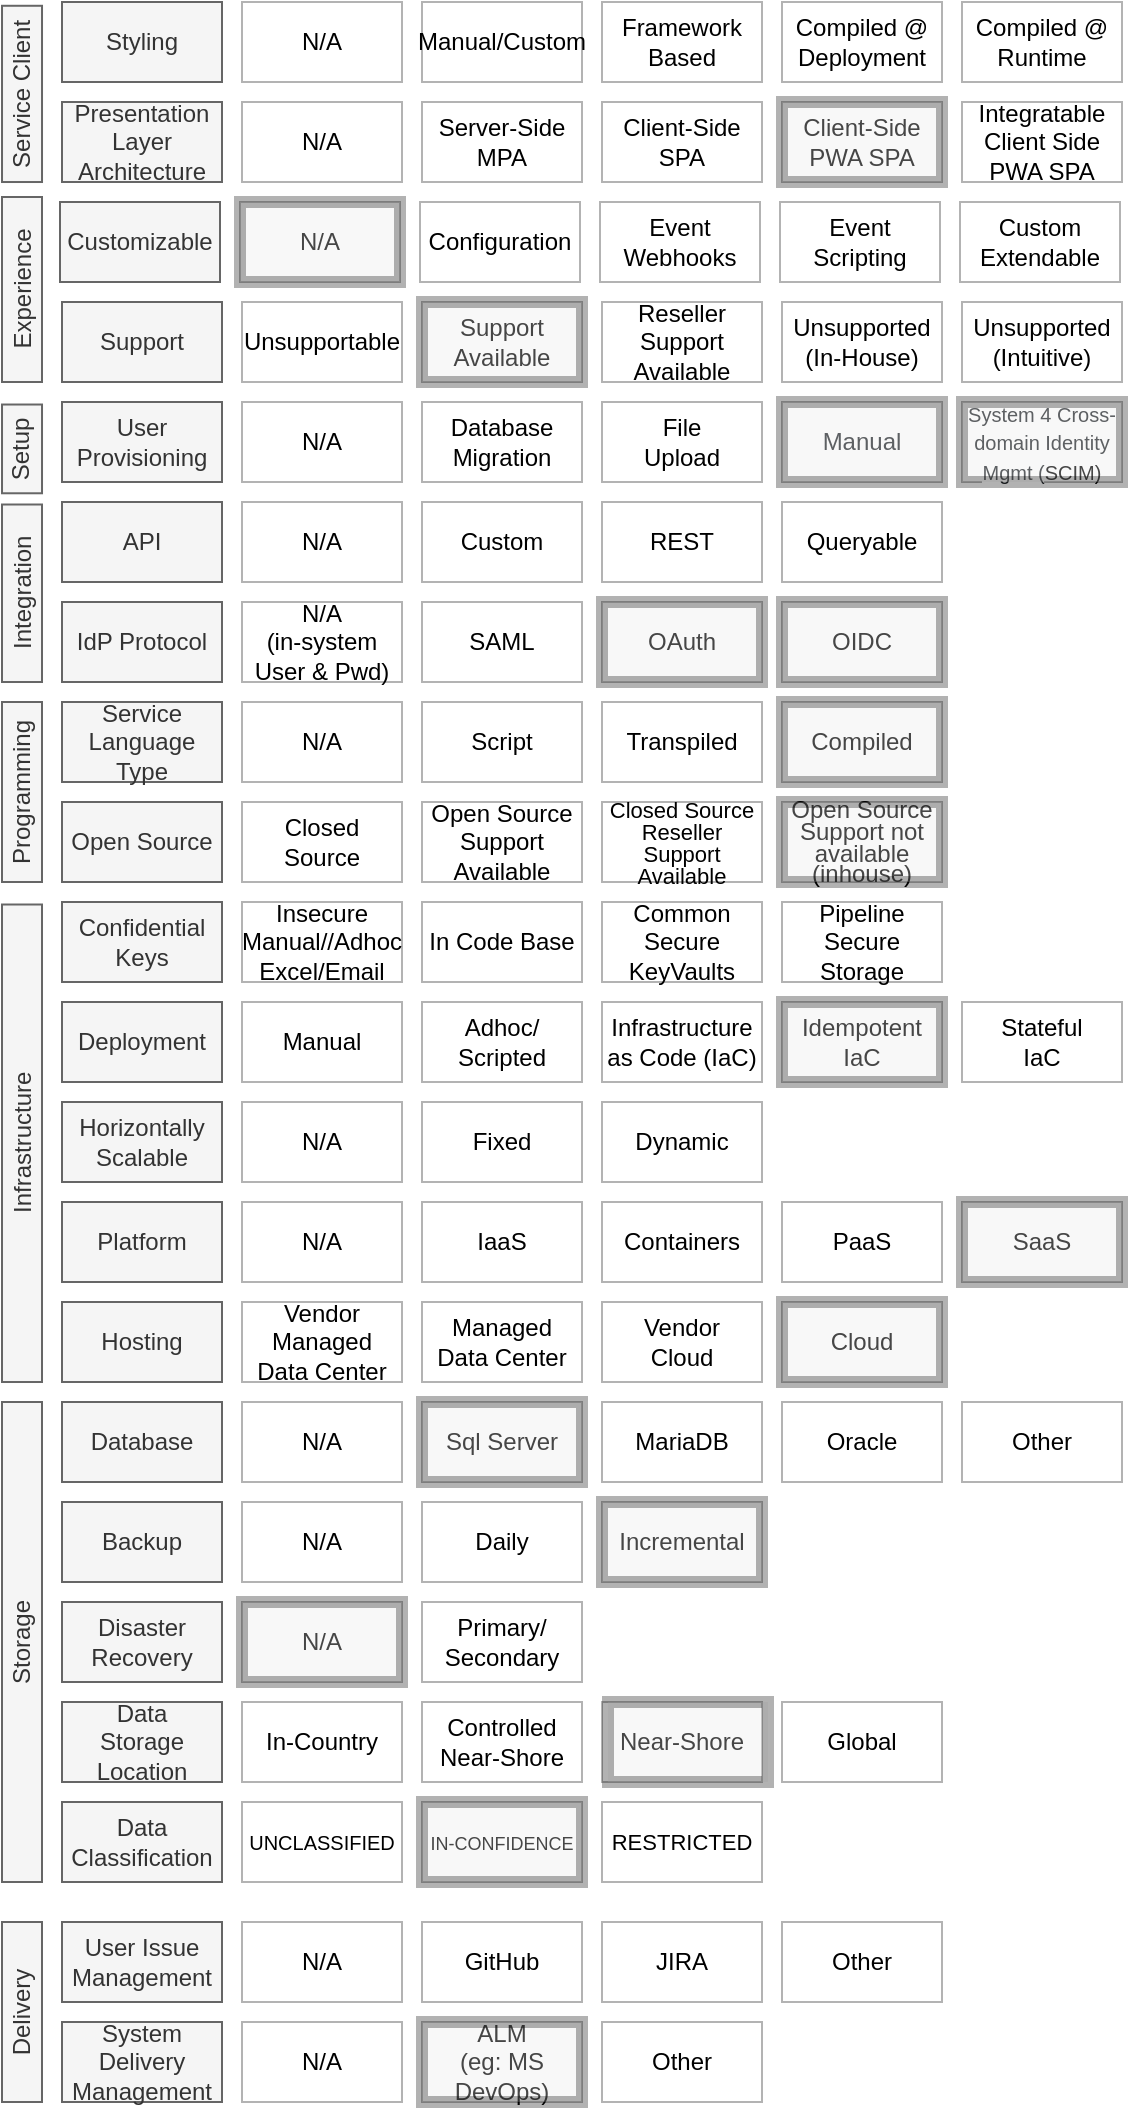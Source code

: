<mxfile compressed="false" version="17.5.0" type="google">
  <diagram name="System Context/Decisions/Technical" id="aj8iW2ekhm_xaF9eKUwm">
    <mxGraphModel grid="1" page="1" gridSize="10" guides="1" tooltips="1" connect="1" arrows="1" fold="1" pageScale="1" pageWidth="827" pageHeight="1169" math="0" shadow="0">
      <root>
        <mxCell id="r0cno2Tiryn2SZlx44Bz-0" />
        <mxCell id="r0cno2Tiryn2SZlx44Bz-109" value="Todo" style="" parent="r0cno2Tiryn2SZlx44Bz-0" />
        <mxCell id="Eg5daITTfeVHve2D2O8P-0" value="" style="shape=image;html=1;verticalAlign=top;verticalLabelPosition=bottom;labelBackgroundColor=#ffffff;imageAspect=0;aspect=fixed;image=https://cdn4.iconfinder.com/data/icons/feather/24/x-128.png;opacity=30;" vertex="1" parent="r0cno2Tiryn2SZlx44Bz-109">
          <mxGeometry x="260" y="570" width="40" height="40" as="geometry" />
        </mxCell>
        <mxCell id="Eg5daITTfeVHve2D2O8P-1" value="" style="shape=image;html=1;verticalAlign=top;verticalLabelPosition=bottom;labelBackgroundColor=#ffffff;imageAspect=0;aspect=fixed;image=https://cdn4.iconfinder.com/data/icons/feather/24/x-128.png;opacity=30;" vertex="1" parent="r0cno2Tiryn2SZlx44Bz-109">
          <mxGeometry x="260" y="520" width="40" height="40" as="geometry" />
        </mxCell>
        <mxCell id="r0cno2Tiryn2SZlx44Bz-19" value="Boxes" style="" parent="r0cno2Tiryn2SZlx44Bz-0" />
        <mxCell id="r0cno2Tiryn2SZlx44Bz-25" value="Hosting" style="rounded=0;whiteSpace=wrap;html=1;shadow=0;glass=0;comic=0;strokeColor=#666666;fillColor=#f5f5f5;fontSize=12;align=center;fontColor=#333333;" vertex="1" parent="r0cno2Tiryn2SZlx44Bz-19">
          <mxGeometry x="150" y="720" width="80" height="40" as="geometry" />
        </mxCell>
        <mxCell id="r0cno2Tiryn2SZlx44Bz-26" value="Managed&lt;br style=&quot;font-size: 12px;&quot;&gt;Data Center" style="rounded=0;whiteSpace=wrap;html=1;shadow=0;glass=0;comic=0;strokeColor=#B3B3B3;fillColor=none;fontSize=12;align=center;" vertex="1" parent="r0cno2Tiryn2SZlx44Bz-19">
          <mxGeometry x="330" y="720" width="80" height="40" as="geometry" />
        </mxCell>
        <mxCell id="r0cno2Tiryn2SZlx44Bz-27" value="Vendor&lt;br style=&quot;font-size: 12px;&quot;&gt;Managed&lt;br style=&quot;font-size: 12px;&quot;&gt;Data Center" style="rounded=0;whiteSpace=wrap;html=1;shadow=0;glass=0;comic=0;strokeColor=#B3B3B3;fillColor=none;fontSize=12;align=center;" vertex="1" parent="r0cno2Tiryn2SZlx44Bz-19">
          <mxGeometry x="240" y="720" width="80" height="40" as="geometry" />
        </mxCell>
        <mxCell id="r0cno2Tiryn2SZlx44Bz-28" value="Cloud" style="rounded=0;whiteSpace=wrap;html=1;shadow=0;glass=0;comic=0;strokeColor=#B3B3B3;fillColor=none;fontSize=12;align=center;" vertex="1" parent="r0cno2Tiryn2SZlx44Bz-19">
          <mxGeometry x="510" y="720" width="80" height="40" as="geometry" />
        </mxCell>
        <mxCell id="r0cno2Tiryn2SZlx44Bz-29" value="Vendor&lt;br style=&quot;font-size: 12px;&quot;&gt;Cloud" style="rounded=0;whiteSpace=wrap;html=1;shadow=0;glass=0;comic=0;strokeColor=#B3B3B3;fillColor=none;fontSize=12;align=center;" vertex="1" parent="r0cno2Tiryn2SZlx44Bz-19">
          <mxGeometry x="420" y="720" width="80" height="40" as="geometry" />
        </mxCell>
        <mxCell id="r0cno2Tiryn2SZlx44Bz-30" value="Platform" style="rounded=0;whiteSpace=wrap;html=1;shadow=0;glass=0;comic=0;strokeColor=#666666;fillColor=#f5f5f5;fontSize=12;align=center;fontColor=#333333;" vertex="1" parent="r0cno2Tiryn2SZlx44Bz-19">
          <mxGeometry x="150" y="670" width="80" height="40" as="geometry" />
        </mxCell>
        <mxCell id="r0cno2Tiryn2SZlx44Bz-31" value="N/A" style="rounded=0;whiteSpace=wrap;html=1;shadow=0;glass=0;comic=0;strokeColor=#B3B3B3;fillColor=none;fontSize=12;align=center;" vertex="1" parent="r0cno2Tiryn2SZlx44Bz-19">
          <mxGeometry x="240" y="670" width="80" height="40" as="geometry" />
        </mxCell>
        <mxCell id="r0cno2Tiryn2SZlx44Bz-32" value="PaaS" style="rounded=0;whiteSpace=wrap;html=1;shadow=0;glass=0;comic=0;strokeColor=#B3B3B3;fillColor=none;fontSize=12;align=center;" vertex="1" parent="r0cno2Tiryn2SZlx44Bz-19">
          <mxGeometry x="510" y="670" width="80" height="40" as="geometry" />
        </mxCell>
        <mxCell id="r0cno2Tiryn2SZlx44Bz-33" value="Containers" style="rounded=0;whiteSpace=wrap;html=1;shadow=0;glass=0;comic=0;strokeColor=#B3B3B3;fillColor=none;fontSize=12;align=center;" vertex="1" parent="r0cno2Tiryn2SZlx44Bz-19">
          <mxGeometry x="420" y="670" width="80" height="40" as="geometry" />
        </mxCell>
        <mxCell id="r0cno2Tiryn2SZlx44Bz-34" value="IaaS" style="rounded=0;whiteSpace=wrap;html=1;shadow=0;glass=0;comic=0;strokeColor=#B3B3B3;fillColor=none;fontSize=12;align=center;" vertex="1" parent="r0cno2Tiryn2SZlx44Bz-19">
          <mxGeometry x="330" y="670" width="80" height="40" as="geometry" />
        </mxCell>
        <mxCell id="r0cno2Tiryn2SZlx44Bz-35" value="IdP Protocol" style="rounded=0;whiteSpace=wrap;html=1;shadow=0;glass=0;comic=0;strokeColor=#666666;fillColor=#f5f5f5;fontSize=12;align=center;fontColor=#333333;" vertex="1" parent="r0cno2Tiryn2SZlx44Bz-19">
          <mxGeometry x="150" y="370" width="80" height="40" as="geometry" />
        </mxCell>
        <mxCell id="r0cno2Tiryn2SZlx44Bz-36" value="N/A &lt;br style=&quot;font-size: 12px;&quot;&gt;(in-system &lt;br style=&quot;font-size: 12px;&quot;&gt;User &amp;amp; Pwd)" style="rounded=0;whiteSpace=wrap;html=1;shadow=0;glass=0;comic=0;strokeColor=#B3B3B3;fillColor=none;fontSize=12;align=center;" vertex="1" parent="r0cno2Tiryn2SZlx44Bz-19">
          <mxGeometry x="240" y="370" width="80" height="40" as="geometry" />
        </mxCell>
        <mxCell id="r0cno2Tiryn2SZlx44Bz-37" value="SAML" style="rounded=0;whiteSpace=wrap;html=1;shadow=0;glass=0;comic=0;strokeColor=#B3B3B3;fillColor=none;fontSize=12;align=center;" vertex="1" parent="r0cno2Tiryn2SZlx44Bz-19">
          <mxGeometry x="330" y="370" width="80" height="40" as="geometry" />
        </mxCell>
        <mxCell id="r0cno2Tiryn2SZlx44Bz-38" value="OAuth" style="rounded=0;whiteSpace=wrap;html=1;shadow=0;glass=0;comic=0;strokeColor=#B3B3B3;fillColor=none;fontSize=12;align=center;" vertex="1" parent="r0cno2Tiryn2SZlx44Bz-19">
          <mxGeometry x="420" y="370" width="80" height="40" as="geometry" />
        </mxCell>
        <mxCell id="r0cno2Tiryn2SZlx44Bz-39" value="Service&lt;br&gt;Language Type" style="rounded=0;whiteSpace=wrap;html=1;shadow=0;glass=0;comic=0;strokeColor=#666666;fillColor=#f5f5f5;fontSize=12;align=center;fontColor=#333333;" vertex="1" parent="r0cno2Tiryn2SZlx44Bz-19">
          <mxGeometry x="150" y="420" width="80" height="40" as="geometry" />
        </mxCell>
        <mxCell id="r0cno2Tiryn2SZlx44Bz-40" value="N/A" style="rounded=0;whiteSpace=wrap;html=1;shadow=0;glass=0;comic=0;strokeColor=#B3B3B3;fillColor=none;fontSize=12;align=center;" vertex="1" parent="r0cno2Tiryn2SZlx44Bz-19">
          <mxGeometry x="240" y="420" width="80" height="40" as="geometry" />
        </mxCell>
        <mxCell id="r0cno2Tiryn2SZlx44Bz-41" value="Script" style="rounded=0;whiteSpace=wrap;html=1;shadow=0;glass=0;comic=0;strokeColor=#B3B3B3;fillColor=none;fontSize=12;align=center;" vertex="1" parent="r0cno2Tiryn2SZlx44Bz-19">
          <mxGeometry x="330" y="420" width="80" height="40" as="geometry" />
        </mxCell>
        <mxCell id="r0cno2Tiryn2SZlx44Bz-42" value="Transpiled" style="rounded=0;whiteSpace=wrap;html=1;shadow=0;glass=0;comic=0;strokeColor=#B3B3B3;fillColor=none;fontSize=12;align=center;" vertex="1" parent="r0cno2Tiryn2SZlx44Bz-19">
          <mxGeometry x="420" y="420" width="80" height="40" as="geometry" />
        </mxCell>
        <mxCell id="r0cno2Tiryn2SZlx44Bz-43" value="Compiled" style="rounded=0;whiteSpace=wrap;html=1;shadow=0;glass=0;comic=0;strokeColor=#B3B3B3;fillColor=none;fontSize=12;align=center;" vertex="1" parent="r0cno2Tiryn2SZlx44Bz-19">
          <mxGeometry x="510" y="420" width="80" height="40" as="geometry" />
        </mxCell>
        <mxCell id="r0cno2Tiryn2SZlx44Bz-44" value="Open Source" style="rounded=0;whiteSpace=wrap;html=1;shadow=0;glass=0;comic=0;strokeColor=#666666;fillColor=#f5f5f5;fontSize=12;align=center;fontColor=#333333;" vertex="1" parent="r0cno2Tiryn2SZlx44Bz-19">
          <mxGeometry x="150" y="470" width="80" height="40" as="geometry" />
        </mxCell>
        <mxCell id="r0cno2Tiryn2SZlx44Bz-45" value="Closed Source" style="rounded=0;whiteSpace=wrap;html=1;shadow=0;glass=0;comic=0;strokeColor=#B3B3B3;fillColor=none;fontSize=12;align=center;" vertex="1" parent="r0cno2Tiryn2SZlx44Bz-19">
          <mxGeometry x="240" y="470" width="80" height="40" as="geometry" />
        </mxCell>
        <mxCell id="r0cno2Tiryn2SZlx44Bz-46" value="N/A" style="rounded=0;whiteSpace=wrap;html=1;shadow=0;glass=0;comic=0;strokeColor=#B3B3B3;fillColor=none;fontSize=12;align=center;" vertex="1" parent="r0cno2Tiryn2SZlx44Bz-19">
          <mxGeometry x="240" y="120" width="80" height="40" as="geometry" />
        </mxCell>
        <mxCell id="r0cno2Tiryn2SZlx44Bz-47" value="Server-Side&lt;br style=&quot;font-size: 12px;&quot;&gt;MPA" style="rounded=0;whiteSpace=wrap;html=1;shadow=0;glass=0;comic=0;strokeColor=#B3B3B3;fillColor=none;fontSize=12;align=center;" vertex="1" parent="r0cno2Tiryn2SZlx44Bz-19">
          <mxGeometry x="330" y="120" width="80" height="40" as="geometry" />
        </mxCell>
        <mxCell id="r0cno2Tiryn2SZlx44Bz-48" value="Client-Side &lt;br style=&quot;font-size: 12px;&quot;&gt;SPA" style="rounded=0;whiteSpace=wrap;html=1;shadow=0;glass=0;comic=0;strokeColor=#B3B3B3;fillColor=none;fontSize=12;align=center;" vertex="1" parent="r0cno2Tiryn2SZlx44Bz-19">
          <mxGeometry x="420" y="120" width="80" height="40" as="geometry" />
        </mxCell>
        <mxCell id="r0cno2Tiryn2SZlx44Bz-49" value="Client-Side &lt;br style=&quot;font-size: 12px;&quot;&gt;PWA SPA" style="rounded=0;whiteSpace=wrap;html=1;shadow=0;glass=0;comic=0;strokeColor=#B3B3B3;fillColor=none;fontSize=12;align=center;" vertex="1" parent="r0cno2Tiryn2SZlx44Bz-19">
          <mxGeometry x="510" y="120" width="80" height="40" as="geometry" />
        </mxCell>
        <mxCell id="r0cno2Tiryn2SZlx44Bz-50" value="Presentation&lt;br style=&quot;font-size: 12px&quot;&gt;Layer&lt;br&gt;Architecture" style="rounded=0;whiteSpace=wrap;html=1;shadow=0;glass=0;comic=0;strokeColor=#666666;fillColor=#f5f5f5;fontSize=12;align=center;fontColor=#333333;" vertex="1" parent="r0cno2Tiryn2SZlx44Bz-19">
          <mxGeometry x="150" y="120" width="80" height="40" as="geometry" />
        </mxCell>
        <mxCell id="r0cno2Tiryn2SZlx44Bz-63" value="Integratable&lt;br style=&quot;font-size: 12px;&quot;&gt;Client Side&lt;br style=&quot;font-size: 12px;&quot;&gt;PWA SPA" style="rounded=0;whiteSpace=wrap;html=1;shadow=0;glass=0;comic=0;strokeColor=#B3B3B3;fillColor=none;fontSize=12;align=center;" vertex="1" parent="r0cno2Tiryn2SZlx44Bz-19">
          <mxGeometry x="600" y="120" width="80" height="40" as="geometry" />
        </mxCell>
        <mxCell id="r0cno2Tiryn2SZlx44Bz-64" value="Open Source&lt;br style=&quot;font-size: 12px;&quot;&gt;Support Available" style="rounded=0;whiteSpace=wrap;html=1;shadow=0;glass=0;comic=0;strokeColor=#B3B3B3;fillColor=none;fontSize=12;align=center;" vertex="1" parent="r0cno2Tiryn2SZlx44Bz-19">
          <mxGeometry x="330" y="470" width="80" height="40" as="geometry" />
        </mxCell>
        <mxCell id="r0cno2Tiryn2SZlx44Bz-70" value="Customizable" style="rounded=0;whiteSpace=wrap;html=1;shadow=0;glass=0;comic=0;strokeColor=#666666;fillColor=#f5f5f5;fontSize=12;align=center;fontColor=#333333;" vertex="1" parent="r0cno2Tiryn2SZlx44Bz-19">
          <mxGeometry x="149" y="170" width="80" height="40" as="geometry" />
        </mxCell>
        <mxCell id="r0cno2Tiryn2SZlx44Bz-71" value="N/A" style="rounded=0;whiteSpace=wrap;html=1;shadow=0;glass=0;comic=0;strokeColor=#B3B3B3;fillColor=none;fontSize=12;align=center;" vertex="1" parent="r0cno2Tiryn2SZlx44Bz-19">
          <mxGeometry x="239" y="170" width="80" height="40" as="geometry" />
        </mxCell>
        <mxCell id="r0cno2Tiryn2SZlx44Bz-73" value="Event &lt;br style=&quot;font-size: 12px;&quot;&gt;Scripting" style="rounded=0;whiteSpace=wrap;html=1;shadow=0;glass=0;comic=0;strokeColor=#B3B3B3;fillColor=none;fontSize=12;align=center;" vertex="1" parent="r0cno2Tiryn2SZlx44Bz-19">
          <mxGeometry x="509" y="170" width="80" height="40" as="geometry" />
        </mxCell>
        <mxCell id="r0cno2Tiryn2SZlx44Bz-84" value="SaaS" style="rounded=0;whiteSpace=wrap;html=1;shadow=0;glass=0;comic=0;strokeColor=#B3B3B3;fillColor=none;fontSize=12;align=center;" vertex="1" parent="r0cno2Tiryn2SZlx44Bz-19">
          <mxGeometry x="600" y="670" width="80" height="40" as="geometry" />
        </mxCell>
        <mxCell id="r0cno2Tiryn2SZlx44Bz-111" value="Configuration" style="rounded=0;whiteSpace=wrap;html=1;shadow=0;glass=0;comic=0;strokeColor=#B3B3B3;fillColor=none;fontSize=12;align=center;" vertex="1" parent="r0cno2Tiryn2SZlx44Bz-19">
          <mxGeometry x="329" y="170" width="80" height="40" as="geometry" />
        </mxCell>
        <mxCell id="r0cno2Tiryn2SZlx44Bz-112" value="Event &lt;br style=&quot;font-size: 12px;&quot;&gt;Webhooks" style="rounded=0;whiteSpace=wrap;html=1;shadow=0;glass=0;comic=0;strokeColor=#B3B3B3;fillColor=none;fontSize=12;align=center;" vertex="1" parent="r0cno2Tiryn2SZlx44Bz-19">
          <mxGeometry x="419" y="170" width="80" height="40" as="geometry" />
        </mxCell>
        <mxCell id="r0cno2Tiryn2SZlx44Bz-113" value="Custom&lt;br style=&quot;font-size: 12px;&quot;&gt;Extendable" style="rounded=0;whiteSpace=wrap;html=1;shadow=0;glass=0;comic=0;strokeColor=#B3B3B3;fillColor=none;fontSize=12;align=center;" vertex="1" parent="r0cno2Tiryn2SZlx44Bz-19">
          <mxGeometry x="599" y="170" width="80" height="40" as="geometry" />
        </mxCell>
        <mxCell id="r0cno2Tiryn2SZlx44Bz-115" value="&lt;p style=&quot;line-height: 100% ; font-size: 11px&quot;&gt;Closed Source&lt;br&gt;Reseller Support Available&lt;/p&gt;" style="rounded=0;whiteSpace=wrap;html=1;shadow=0;glass=0;comic=0;strokeColor=#B3B3B3;fillColor=none;fontSize=12;align=center;" vertex="1" parent="r0cno2Tiryn2SZlx44Bz-19">
          <mxGeometry x="420" y="470" width="80" height="40" as="geometry" />
        </mxCell>
        <mxCell id="r0cno2Tiryn2SZlx44Bz-116" value="&lt;p style=&quot;line-height: 90%&quot;&gt;Open Source&lt;br style=&quot;font-size: 12px&quot;&gt;&lt;font style=&quot;font-size: 12px&quot;&gt;Support not available &lt;/font&gt;&lt;font style=&quot;font-size: 12px&quot;&gt;(inhouse)&lt;/font&gt;&lt;/p&gt;" style="rounded=0;whiteSpace=wrap;html=1;shadow=0;glass=0;comic=0;strokeColor=#B3B3B3;fillColor=none;fontSize=12;align=center;" vertex="1" parent="r0cno2Tiryn2SZlx44Bz-19">
          <mxGeometry x="510" y="470" width="80" height="40" as="geometry" />
        </mxCell>
        <mxCell id="r0cno2Tiryn2SZlx44Bz-117" value="Support" style="rounded=0;whiteSpace=wrap;html=1;shadow=0;glass=0;comic=0;strokeColor=#666666;fillColor=#f5f5f5;fontSize=12;align=center;fontColor=#333333;" vertex="1" parent="r0cno2Tiryn2SZlx44Bz-19">
          <mxGeometry x="150" y="220" width="80" height="40" as="geometry" />
        </mxCell>
        <mxCell id="r0cno2Tiryn2SZlx44Bz-118" value="Support Available" style="rounded=0;whiteSpace=wrap;html=1;shadow=0;glass=0;comic=0;strokeColor=#B3B3B3;fillColor=none;fontSize=12;align=center;" vertex="1" parent="r0cno2Tiryn2SZlx44Bz-19">
          <mxGeometry x="330" y="220" width="80" height="40" as="geometry" />
        </mxCell>
        <mxCell id="r0cno2Tiryn2SZlx44Bz-120" value="Reseller &lt;br style=&quot;font-size: 12px;&quot;&gt;Support Available" style="rounded=0;whiteSpace=wrap;html=1;shadow=0;glass=0;comic=0;strokeColor=#B3B3B3;fillColor=none;fontSize=12;align=center;" vertex="1" parent="r0cno2Tiryn2SZlx44Bz-19">
          <mxGeometry x="420" y="220" width="80" height="40" as="geometry" />
        </mxCell>
        <mxCell id="r0cno2Tiryn2SZlx44Bz-121" value="Unsupported&lt;br style=&quot;font-size: 12px;&quot;&gt;(In-House)" style="rounded=0;whiteSpace=wrap;html=1;shadow=0;glass=0;comic=0;strokeColor=#B3B3B3;fillColor=none;fontSize=12;align=center;" vertex="1" parent="r0cno2Tiryn2SZlx44Bz-19">
          <mxGeometry x="510" y="220" width="80" height="40" as="geometry" />
        </mxCell>
        <mxCell id="r0cno2Tiryn2SZlx44Bz-123" value="Unsupportable" style="rounded=0;whiteSpace=wrap;html=1;shadow=0;glass=0;comic=0;strokeColor=#B3B3B3;fillColor=none;fontSize=12;align=center;" vertex="1" parent="r0cno2Tiryn2SZlx44Bz-19">
          <mxGeometry x="240" y="220" width="80" height="40" as="geometry" />
        </mxCell>
        <mxCell id="r0cno2Tiryn2SZlx44Bz-124" value="OIDC" style="rounded=0;whiteSpace=wrap;html=1;shadow=0;glass=0;comic=0;strokeColor=#B3B3B3;fillColor=none;fontSize=12;align=center;" vertex="1" parent="r0cno2Tiryn2SZlx44Bz-19">
          <mxGeometry x="510" y="370" width="80" height="40" as="geometry" />
        </mxCell>
        <mxCell id="r0cno2Tiryn2SZlx44Bz-126" value="User Provisioning" style="rounded=0;whiteSpace=wrap;html=1;shadow=0;glass=0;comic=0;strokeColor=#666666;fillColor=#f5f5f5;fontSize=12;align=center;fontColor=#333333;" vertex="1" parent="r0cno2Tiryn2SZlx44Bz-19">
          <mxGeometry x="150" y="270" width="80" height="40" as="geometry" />
        </mxCell>
        <mxCell id="r0cno2Tiryn2SZlx44Bz-128" value="Database&lt;br style=&quot;font-size: 12px;&quot;&gt;Migration" style="rounded=0;whiteSpace=wrap;html=1;shadow=0;glass=0;comic=0;strokeColor=#B3B3B3;fillColor=none;fontSize=12;align=center;" vertex="1" parent="r0cno2Tiryn2SZlx44Bz-19">
          <mxGeometry x="330" y="270" width="80" height="40" as="geometry" />
        </mxCell>
        <mxCell id="r0cno2Tiryn2SZlx44Bz-129" value="File&lt;br style=&quot;font-size: 12px;&quot;&gt;Upload" style="rounded=0;whiteSpace=wrap;html=1;shadow=0;glass=0;comic=0;strokeColor=#B3B3B3;fillColor=none;fontSize=12;align=center;" vertex="1" parent="r0cno2Tiryn2SZlx44Bz-19">
          <mxGeometry x="420" y="270" width="80" height="40" as="geometry" />
        </mxCell>
        <mxCell id="r0cno2Tiryn2SZlx44Bz-132" value="&lt;font style=&quot;font-size: 10px ; line-height: 90%&quot;&gt;&lt;span style=&quot;color: rgb(33 , 37 , 41) ; text-align: left ; background-color: rgb(255 , 255 , 255)&quot;&gt;System 4 Cross-domain Identity Mgmt (&lt;/span&gt;SCIM)&lt;/font&gt;" style="rounded=0;whiteSpace=wrap;html=1;shadow=0;glass=0;comic=0;strokeColor=#B3B3B3;fillColor=none;fontSize=12;align=center;" vertex="1" parent="r0cno2Tiryn2SZlx44Bz-19">
          <mxGeometry x="600" y="270" width="80" height="40" as="geometry" />
        </mxCell>
        <mxCell id="1bN2H3G_UTG3eil6F2lA-79" value="Disaster Recovery" style="rounded=0;whiteSpace=wrap;html=1;shadow=0;glass=0;comic=0;strokeColor=#666666;fillColor=#f5f5f5;fontSize=12;align=center;fontColor=#333333;" vertex="1" parent="r0cno2Tiryn2SZlx44Bz-19">
          <mxGeometry x="150" y="870" width="80" height="40" as="geometry" />
        </mxCell>
        <mxCell id="1bN2H3G_UTG3eil6F2lA-80" value="Backup" style="rounded=0;whiteSpace=wrap;html=1;shadow=0;glass=0;comic=0;strokeColor=#666666;fillColor=#f5f5f5;fontSize=12;align=center;fontColor=#333333;" vertex="1" parent="r0cno2Tiryn2SZlx44Bz-19">
          <mxGeometry x="150" y="820" width="80" height="40" as="geometry" />
        </mxCell>
        <mxCell id="1bN2H3G_UTG3eil6F2lA-81" value="Database" style="rounded=0;whiteSpace=wrap;html=1;shadow=0;glass=0;comic=0;strokeColor=#666666;fillColor=#f5f5f5;fontSize=12;align=center;fontColor=#333333;" vertex="1" parent="r0cno2Tiryn2SZlx44Bz-19">
          <mxGeometry x="150" y="770" width="80" height="40" as="geometry" />
        </mxCell>
        <mxCell id="1bN2H3G_UTG3eil6F2lA-82" value="System Delivery Management" style="rounded=0;whiteSpace=wrap;html=1;shadow=0;glass=0;comic=0;strokeColor=#666666;fillColor=#f5f5f5;fontSize=12;align=center;fontColor=#333333;" vertex="1" parent="r0cno2Tiryn2SZlx44Bz-19">
          <mxGeometry x="150" y="1080" width="80" height="40" as="geometry" />
        </mxCell>
        <mxCell id="1bN2H3G_UTG3eil6F2lA-83" value="N/A" style="rounded=0;whiteSpace=wrap;html=1;shadow=0;glass=0;comic=0;strokeColor=#B3B3B3;fillColor=none;fontSize=12;align=center;" vertex="1" parent="r0cno2Tiryn2SZlx44Bz-19">
          <mxGeometry x="240" y="870" width="80" height="40" as="geometry" />
        </mxCell>
        <mxCell id="1bN2H3G_UTG3eil6F2lA-84" value="Primary/&lt;br style=&quot;font-size: 12px;&quot;&gt;Secondary" style="rounded=0;whiteSpace=wrap;html=1;shadow=0;glass=0;comic=0;strokeColor=#B3B3B3;fillColor=none;fontSize=12;align=center;" vertex="1" parent="r0cno2Tiryn2SZlx44Bz-19">
          <mxGeometry x="330" y="870" width="80" height="40" as="geometry" />
        </mxCell>
        <mxCell id="1bN2H3G_UTG3eil6F2lA-85" value="N/A" style="rounded=0;whiteSpace=wrap;html=1;shadow=0;glass=0;comic=0;strokeColor=#B3B3B3;fillColor=none;fontSize=12;align=center;" vertex="1" parent="r0cno2Tiryn2SZlx44Bz-19">
          <mxGeometry x="240" y="820" width="80" height="40" as="geometry" />
        </mxCell>
        <mxCell id="1bN2H3G_UTG3eil6F2lA-86" value="Daily" style="rounded=0;whiteSpace=wrap;html=1;shadow=0;glass=0;comic=0;strokeColor=#B3B3B3;fillColor=none;fontSize=12;align=center;" vertex="1" parent="r0cno2Tiryn2SZlx44Bz-19">
          <mxGeometry x="330" y="820" width="80" height="40" as="geometry" />
        </mxCell>
        <mxCell id="1bN2H3G_UTG3eil6F2lA-87" value="Incremental" style="rounded=0;whiteSpace=wrap;html=1;shadow=0;glass=0;comic=0;strokeColor=#B3B3B3;fillColor=none;fontSize=12;align=center;" vertex="1" parent="r0cno2Tiryn2SZlx44Bz-19">
          <mxGeometry x="420" y="820" width="80" height="40" as="geometry" />
        </mxCell>
        <mxCell id="1bN2H3G_UTG3eil6F2lA-88" value="N/A" style="rounded=0;whiteSpace=wrap;html=1;shadow=0;glass=0;comic=0;strokeColor=#B3B3B3;fillColor=none;fontSize=12;align=center;" vertex="1" parent="r0cno2Tiryn2SZlx44Bz-19">
          <mxGeometry x="240" y="1080" width="80" height="40" as="geometry" />
        </mxCell>
        <mxCell id="1bN2H3G_UTG3eil6F2lA-89" value="ALM&lt;br&gt;(eg: MS DevOps)" style="rounded=0;whiteSpace=wrap;html=1;shadow=0;glass=0;comic=0;strokeColor=#B3B3B3;fillColor=none;fontSize=12;align=center;" vertex="1" parent="r0cno2Tiryn2SZlx44Bz-19">
          <mxGeometry x="330" y="1080" width="80" height="40" as="geometry" />
        </mxCell>
        <mxCell id="1bN2H3G_UTG3eil6F2lA-90" value="Other" style="rounded=0;whiteSpace=wrap;html=1;shadow=0;glass=0;comic=0;strokeColor=#B3B3B3;fillColor=none;fontSize=12;align=center;" vertex="1" parent="r0cno2Tiryn2SZlx44Bz-19">
          <mxGeometry x="420" y="1080" width="80" height="40" as="geometry" />
        </mxCell>
        <mxCell id="1bN2H3G_UTG3eil6F2lA-91" value="Sql Server" style="rounded=0;whiteSpace=wrap;html=1;shadow=0;glass=0;comic=0;strokeColor=#B3B3B3;fillColor=none;fontSize=12;align=center;" vertex="1" parent="r0cno2Tiryn2SZlx44Bz-19">
          <mxGeometry x="330" y="770" width="80" height="40" as="geometry" />
        </mxCell>
        <mxCell id="1bN2H3G_UTG3eil6F2lA-92" value="MariaDB" style="rounded=0;whiteSpace=wrap;html=1;shadow=0;glass=0;comic=0;strokeColor=#B3B3B3;fillColor=none;fontSize=12;align=center;" vertex="1" parent="r0cno2Tiryn2SZlx44Bz-19">
          <mxGeometry x="420" y="770" width="80" height="40" as="geometry" />
        </mxCell>
        <mxCell id="1bN2H3G_UTG3eil6F2lA-93" value="Oracle" style="rounded=0;whiteSpace=wrap;html=1;shadow=0;glass=0;comic=0;strokeColor=#B3B3B3;fillColor=none;fontSize=12;align=center;" vertex="1" parent="r0cno2Tiryn2SZlx44Bz-19">
          <mxGeometry x="510" y="770" width="80" height="40" as="geometry" />
        </mxCell>
        <mxCell id="1bN2H3G_UTG3eil6F2lA-94" value="Other" style="rounded=0;whiteSpace=wrap;html=1;shadow=0;glass=0;comic=0;strokeColor=#B3B3B3;fillColor=none;fontSize=12;align=center;" vertex="1" parent="r0cno2Tiryn2SZlx44Bz-19">
          <mxGeometry x="600" y="770" width="80" height="40" as="geometry" />
        </mxCell>
        <mxCell id="1bN2H3G_UTG3eil6F2lA-96" value="N/A" style="rounded=0;whiteSpace=wrap;html=1;shadow=0;glass=0;comic=0;strokeColor=#B3B3B3;fillColor=none;fontSize=12;align=center;" vertex="1" parent="r0cno2Tiryn2SZlx44Bz-19">
          <mxGeometry x="240" y="770" width="80" height="40" as="geometry" />
        </mxCell>
        <mxCell id="1bN2H3G_UTG3eil6F2lA-105" value="N/A" style="rounded=0;whiteSpace=wrap;html=1;shadow=0;glass=0;comic=0;strokeColor=#B3B3B3;fillColor=none;fontSize=12;align=center;" vertex="1" parent="r0cno2Tiryn2SZlx44Bz-19">
          <mxGeometry x="240" y="270" width="80" height="40" as="geometry" />
        </mxCell>
        <mxCell id="7DqjSQ6iT-ghYwTGYVtO-3" value="&lt;div style=&quot;text-align: left; font-size: 12px;&quot;&gt;&lt;font color=&quot;#212529&quot; style=&quot;font-size: 12px;&quot;&gt;&lt;span style=&quot;background-color: rgb(255, 255, 255); font-size: 12px;&quot;&gt;Manual&lt;/span&gt;&lt;/font&gt;&lt;/div&gt;" style="rounded=0;whiteSpace=wrap;html=1;shadow=0;glass=0;comic=0;strokeColor=#B3B3B3;fillColor=none;fontSize=12;align=center;" vertex="1" parent="r0cno2Tiryn2SZlx44Bz-19">
          <mxGeometry x="510" y="270" width="80" height="40" as="geometry" />
        </mxCell>
        <mxCell id="JHvD7qZu-fLtUCZEyD4a-0" value="Horizontally Scalable" style="rounded=0;whiteSpace=wrap;html=1;shadow=0;glass=0;comic=0;strokeColor=#666666;fillColor=#f5f5f5;fontSize=12;align=center;fontColor=#333333;" vertex="1" parent="r0cno2Tiryn2SZlx44Bz-19">
          <mxGeometry x="150" y="620" width="80" height="40" as="geometry" />
        </mxCell>
        <mxCell id="JHvD7qZu-fLtUCZEyD4a-1" value="N/A" style="rounded=0;whiteSpace=wrap;html=1;shadow=0;glass=0;comic=0;strokeColor=#B3B3B3;fillColor=none;fontSize=12;align=center;" vertex="1" parent="r0cno2Tiryn2SZlx44Bz-19">
          <mxGeometry x="240" y="620" width="80" height="40" as="geometry" />
        </mxCell>
        <mxCell id="JHvD7qZu-fLtUCZEyD4a-2" value="Fixed" style="rounded=0;whiteSpace=wrap;html=1;shadow=0;glass=0;comic=0;strokeColor=#B3B3B3;fillColor=none;fontSize=12;align=center;" vertex="1" parent="r0cno2Tiryn2SZlx44Bz-19">
          <mxGeometry x="330" y="620" width="80" height="40" as="geometry" />
        </mxCell>
        <mxCell id="JHvD7qZu-fLtUCZEyD4a-3" value="Dynamic" style="rounded=0;whiteSpace=wrap;html=1;shadow=0;glass=0;comic=0;strokeColor=#B3B3B3;fillColor=none;fontSize=12;align=center;" vertex="1" parent="r0cno2Tiryn2SZlx44Bz-19">
          <mxGeometry x="420" y="620" width="80" height="40" as="geometry" />
        </mxCell>
        <mxCell id="JCTgz20SG_82o1uuf6pO-0" value="Data Classification" style="rounded=0;whiteSpace=wrap;html=1;shadow=0;glass=0;comic=0;strokeColor=#666666;fillColor=#f5f5f5;fontSize=12;align=center;fontColor=#333333;" vertex="1" parent="r0cno2Tiryn2SZlx44Bz-19">
          <mxGeometry x="150" y="970" width="80" height="40" as="geometry" />
        </mxCell>
        <mxCell id="JCTgz20SG_82o1uuf6pO-1" value="&lt;font style=&quot;font-size: 10px&quot;&gt;UNCLASSIFIED&lt;/font&gt;" style="rounded=0;whiteSpace=wrap;html=1;shadow=0;glass=0;comic=0;strokeColor=#B3B3B3;fillColor=none;fontSize=12;align=center;" vertex="1" parent="r0cno2Tiryn2SZlx44Bz-19">
          <mxGeometry x="240" y="970" width="80" height="40" as="geometry" />
        </mxCell>
        <mxCell id="JCTgz20SG_82o1uuf6pO-2" value="&lt;font style=&quot;font-size: 9px&quot;&gt;IN-CONFIDENCE&lt;/font&gt;" style="rounded=0;whiteSpace=wrap;html=1;shadow=0;glass=0;comic=0;strokeColor=#B3B3B3;fillColor=none;fontSize=12;align=center;" vertex="1" parent="r0cno2Tiryn2SZlx44Bz-19">
          <mxGeometry x="330" y="970" width="80" height="40" as="geometry" />
        </mxCell>
        <mxCell id="JCTgz20SG_82o1uuf6pO-3" value="&lt;font style=&quot;font-size: 11px&quot;&gt;RESTRICTED&lt;/font&gt;" style="rounded=0;whiteSpace=wrap;html=1;shadow=0;glass=0;comic=0;strokeColor=#B3B3B3;fillColor=none;fontSize=12;align=center;" vertex="1" parent="r0cno2Tiryn2SZlx44Bz-19">
          <mxGeometry x="420" y="970" width="80" height="40" as="geometry" />
        </mxCell>
        <mxCell id="v1Fu7dboFkvKjdzp9F_i-0" value="In-Country" style="rounded=0;whiteSpace=wrap;html=1;shadow=0;glass=0;comic=0;strokeColor=#B3B3B3;fillColor=none;fontSize=12;align=center;" vertex="1" parent="r0cno2Tiryn2SZlx44Bz-19">
          <mxGeometry x="240" y="920" width="80" height="40" as="geometry" />
        </mxCell>
        <mxCell id="v1Fu7dboFkvKjdzp9F_i-1" value="Data&lt;br style=&quot;font-size: 12px;&quot;&gt;Storage Location" style="rounded=0;whiteSpace=wrap;html=1;shadow=0;glass=0;comic=0;strokeColor=#666666;fillColor=#f5f5f5;fontSize=12;align=center;fontColor=#333333;" vertex="1" parent="r0cno2Tiryn2SZlx44Bz-19">
          <mxGeometry x="150" y="920" width="80" height="40" as="geometry" />
        </mxCell>
        <mxCell id="v1Fu7dboFkvKjdzp9F_i-2" value="Controlled&lt;br style=&quot;font-size: 12px;&quot;&gt;Near-Shore" style="rounded=0;whiteSpace=wrap;html=1;shadow=0;glass=0;comic=0;strokeColor=#B3B3B3;fillColor=none;fontSize=12;align=center;" vertex="1" parent="r0cno2Tiryn2SZlx44Bz-19">
          <mxGeometry x="330" y="920" width="80" height="40" as="geometry" />
        </mxCell>
        <mxCell id="v1Fu7dboFkvKjdzp9F_i-3" value="Near-Shore" style="rounded=0;whiteSpace=wrap;html=1;shadow=0;glass=0;comic=0;strokeColor=#B3B3B3;fillColor=none;fontSize=12;align=center;" vertex="1" parent="r0cno2Tiryn2SZlx44Bz-19">
          <mxGeometry x="420" y="920" width="80" height="40" as="geometry" />
        </mxCell>
        <mxCell id="v1Fu7dboFkvKjdzp9F_i-4" value="Global" style="rounded=0;whiteSpace=wrap;html=1;shadow=0;glass=0;comic=0;strokeColor=#B3B3B3;fillColor=none;fontSize=12;align=center;" vertex="1" parent="r0cno2Tiryn2SZlx44Bz-19">
          <mxGeometry x="510" y="920" width="80" height="40" as="geometry" />
        </mxCell>
        <mxCell id="hBeJ3t3HhR0Att7BXB8c-0" value="Unsupported&lt;br style=&quot;font-size: 12px&quot;&gt;(Intuitive)" style="rounded=0;whiteSpace=wrap;html=1;shadow=0;glass=0;comic=0;strokeColor=#B3B3B3;fillColor=none;fontSize=12;align=center;" vertex="1" parent="r0cno2Tiryn2SZlx44Bz-19">
          <mxGeometry x="600" y="220" width="80" height="40" as="geometry" />
        </mxCell>
        <mxCell id="6PDKyxyeMk6WebZut7iy-1" value="Delivery" style="rounded=0;whiteSpace=wrap;html=1;shadow=0;glass=0;comic=0;strokeColor=#666666;fillColor=#f5f5f5;fontSize=12;align=center;fontColor=#333333;rotation=-90;" vertex="1" parent="r0cno2Tiryn2SZlx44Bz-19">
          <mxGeometry x="85" y="1065" width="90" height="20" as="geometry" />
        </mxCell>
        <mxCell id="6PDKyxyeMk6WebZut7iy-2" value="Storage" style="rounded=0;whiteSpace=wrap;html=1;shadow=0;glass=0;comic=0;strokeColor=#666666;fillColor=#f5f5f5;fontSize=12;align=center;fontColor=#333333;rotation=-90;" vertex="1" parent="r0cno2Tiryn2SZlx44Bz-19">
          <mxGeometry x="10" y="880" width="240" height="20" as="geometry" />
        </mxCell>
        <mxCell id="6PDKyxyeMk6WebZut7iy-4" value="Infrastructure" style="rounded=0;whiteSpace=wrap;html=1;shadow=0;glass=0;comic=0;strokeColor=#666666;fillColor=#f5f5f5;fontSize=12;align=center;fontColor=#333333;rotation=-90;" vertex="1" parent="r0cno2Tiryn2SZlx44Bz-19">
          <mxGeometry x="10.63" y="630.63" width="238.75" height="20" as="geometry" />
        </mxCell>
        <mxCell id="6PDKyxyeMk6WebZut7iy-5" value="Programming" style="rounded=0;whiteSpace=wrap;html=1;shadow=0;glass=0;comic=0;strokeColor=#666666;fillColor=#f5f5f5;fontSize=12;align=center;fontColor=#333333;rotation=-90;" vertex="1" parent="r0cno2Tiryn2SZlx44Bz-19">
          <mxGeometry x="85" y="455" width="90" height="20" as="geometry" />
        </mxCell>
        <mxCell id="6PDKyxyeMk6WebZut7iy-6" value="Deployment" style="rounded=0;whiteSpace=wrap;html=1;shadow=0;glass=0;comic=0;strokeColor=#666666;fillColor=#f5f5f5;fontSize=12;align=center;fontColor=#333333;" vertex="1" parent="r0cno2Tiryn2SZlx44Bz-19">
          <mxGeometry x="150" y="570" width="80" height="40" as="geometry" />
        </mxCell>
        <mxCell id="6PDKyxyeMk6WebZut7iy-7" value="Manual" style="rounded=0;whiteSpace=wrap;html=1;shadow=0;glass=0;comic=0;strokeColor=#B3B3B3;fillColor=none;fontSize=12;align=center;" vertex="1" parent="r0cno2Tiryn2SZlx44Bz-19">
          <mxGeometry x="240" y="570" width="80" height="40" as="geometry" />
        </mxCell>
        <mxCell id="6PDKyxyeMk6WebZut7iy-8" value="Adhoc/&lt;br&gt;Scripted" style="rounded=0;whiteSpace=wrap;html=1;shadow=0;glass=0;comic=0;strokeColor=#B3B3B3;fillColor=none;fontSize=12;align=center;" vertex="1" parent="r0cno2Tiryn2SZlx44Bz-19">
          <mxGeometry x="330" y="570" width="80" height="40" as="geometry" />
        </mxCell>
        <mxCell id="6PDKyxyeMk6WebZut7iy-9" value="Infrastructure as Code (IaC)" style="rounded=0;whiteSpace=wrap;html=1;shadow=0;glass=0;comic=0;strokeColor=#B3B3B3;fillColor=none;fontSize=12;align=center;" vertex="1" parent="r0cno2Tiryn2SZlx44Bz-19">
          <mxGeometry x="420" y="570" width="80" height="40" as="geometry" />
        </mxCell>
        <mxCell id="6PDKyxyeMk6WebZut7iy-10" value="Stateful &lt;br&gt;IaC" style="rounded=0;whiteSpace=wrap;html=1;shadow=0;glass=0;comic=0;strokeColor=#B3B3B3;fillColor=none;fontSize=12;align=center;" vertex="1" parent="r0cno2Tiryn2SZlx44Bz-19">
          <mxGeometry x="600" y="570" width="80" height="40" as="geometry" />
        </mxCell>
        <mxCell id="6PDKyxyeMk6WebZut7iy-11" value="Idempotent IaC" style="rounded=0;whiteSpace=wrap;html=1;shadow=0;glass=0;comic=0;strokeColor=#B3B3B3;fillColor=none;fontSize=12;align=center;" vertex="1" parent="r0cno2Tiryn2SZlx44Bz-19">
          <mxGeometry x="510" y="570" width="80" height="40" as="geometry" />
        </mxCell>
        <mxCell id="6PDKyxyeMk6WebZut7iy-13" value="Confidential Keys" style="rounded=0;whiteSpace=wrap;html=1;shadow=0;glass=0;comic=0;strokeColor=#666666;fillColor=#f5f5f5;fontSize=12;align=center;fontColor=#333333;" vertex="1" parent="r0cno2Tiryn2SZlx44Bz-19">
          <mxGeometry x="150" y="520" width="80" height="40" as="geometry" />
        </mxCell>
        <mxCell id="6PDKyxyeMk6WebZut7iy-14" value="Insecure Manual//Adhoc&lt;br&gt;Excel/Email" style="rounded=0;whiteSpace=wrap;html=1;shadow=0;glass=0;comic=0;strokeColor=#B3B3B3;fillColor=none;fontSize=12;align=center;" vertex="1" parent="r0cno2Tiryn2SZlx44Bz-19">
          <mxGeometry x="240" y="520" width="80" height="40" as="geometry" />
        </mxCell>
        <mxCell id="6PDKyxyeMk6WebZut7iy-15" value="In Code Base" style="rounded=0;whiteSpace=wrap;html=1;shadow=0;glass=0;comic=0;strokeColor=#B3B3B3;fillColor=none;fontSize=12;align=center;" vertex="1" parent="r0cno2Tiryn2SZlx44Bz-19">
          <mxGeometry x="330" y="520" width="80" height="40" as="geometry" />
        </mxCell>
        <mxCell id="6PDKyxyeMk6WebZut7iy-16" value="Common&lt;br&gt;Secure KeyVaults" style="rounded=0;whiteSpace=wrap;html=1;shadow=0;glass=0;comic=0;strokeColor=#B3B3B3;fillColor=none;fontSize=12;align=center;" vertex="1" parent="r0cno2Tiryn2SZlx44Bz-19">
          <mxGeometry x="420" y="520" width="80" height="40" as="geometry" />
        </mxCell>
        <mxCell id="6PDKyxyeMk6WebZut7iy-17" value="Pipeline Secure Storage" style="rounded=0;whiteSpace=wrap;html=1;shadow=0;glass=0;comic=0;strokeColor=#B3B3B3;fillColor=none;fontSize=12;align=center;" vertex="1" parent="r0cno2Tiryn2SZlx44Bz-19">
          <mxGeometry x="510" y="520" width="80" height="40" as="geometry" />
        </mxCell>
        <mxCell id="Eg5daITTfeVHve2D2O8P-3" value="Integration" style="rounded=0;whiteSpace=wrap;html=1;shadow=0;glass=0;comic=0;strokeColor=#666666;fillColor=#f5f5f5;fontSize=12;align=center;fontColor=#333333;rotation=-90;" vertex="1" parent="r0cno2Tiryn2SZlx44Bz-19">
          <mxGeometry x="85.63" y="355.63" width="88.75" height="20" as="geometry" />
        </mxCell>
        <mxCell id="Eg5daITTfeVHve2D2O8P-4" value="User Issue Management" style="rounded=0;whiteSpace=wrap;html=1;shadow=0;glass=0;comic=0;strokeColor=#666666;fillColor=#f5f5f5;fontSize=12;align=center;fontColor=#333333;" vertex="1" parent="r0cno2Tiryn2SZlx44Bz-19">
          <mxGeometry x="150" y="1030" width="80" height="40" as="geometry" />
        </mxCell>
        <mxCell id="Eg5daITTfeVHve2D2O8P-5" value="N/A" style="rounded=0;whiteSpace=wrap;html=1;shadow=0;glass=0;comic=0;strokeColor=#B3B3B3;fillColor=none;fontSize=12;align=center;" vertex="1" parent="r0cno2Tiryn2SZlx44Bz-19">
          <mxGeometry x="240" y="1030" width="80" height="40" as="geometry" />
        </mxCell>
        <mxCell id="Eg5daITTfeVHve2D2O8P-6" value="GitHub" style="rounded=0;whiteSpace=wrap;html=1;shadow=0;glass=0;comic=0;strokeColor=#B3B3B3;fillColor=none;fontSize=12;align=center;" vertex="1" parent="r0cno2Tiryn2SZlx44Bz-19">
          <mxGeometry x="330" y="1030" width="80" height="40" as="geometry" />
        </mxCell>
        <mxCell id="Eg5daITTfeVHve2D2O8P-7" value="JIRA" style="rounded=0;whiteSpace=wrap;html=1;shadow=0;glass=0;comic=0;strokeColor=#B3B3B3;fillColor=none;fontSize=12;align=center;" vertex="1" parent="r0cno2Tiryn2SZlx44Bz-19">
          <mxGeometry x="420" y="1030" width="80" height="40" as="geometry" />
        </mxCell>
        <mxCell id="Eg5daITTfeVHve2D2O8P-8" value="Other" style="rounded=0;whiteSpace=wrap;html=1;shadow=0;glass=0;comic=0;strokeColor=#B3B3B3;fillColor=none;fontSize=12;align=center;" vertex="1" parent="r0cno2Tiryn2SZlx44Bz-19">
          <mxGeometry x="510" y="1030" width="80" height="40" as="geometry" />
        </mxCell>
        <mxCell id="Eg5daITTfeVHve2D2O8P-9" value="Experience" style="rounded=0;whiteSpace=wrap;html=1;shadow=0;glass=0;comic=0;strokeColor=#666666;fillColor=#f5f5f5;fontSize=12;align=center;fontColor=#333333;rotation=-90;" vertex="1" parent="r0cno2Tiryn2SZlx44Bz-19">
          <mxGeometry x="83.75" y="203.75" width="92.5" height="20" as="geometry" />
        </mxCell>
        <mxCell id="Eg5daITTfeVHve2D2O8P-10" value="Service Client" style="rounded=0;whiteSpace=wrap;html=1;shadow=0;glass=0;comic=0;strokeColor=#666666;fillColor=#f5f5f5;fontSize=12;align=center;fontColor=#333333;rotation=-90;" vertex="1" parent="r0cno2Tiryn2SZlx44Bz-19">
          <mxGeometry x="85.95" y="105.95" width="88.12" height="20" as="geometry" />
        </mxCell>
        <mxCell id="Eg5daITTfeVHve2D2O8P-11" value="N/A" style="rounded=0;whiteSpace=wrap;html=1;shadow=0;glass=0;comic=0;strokeColor=#B3B3B3;fillColor=none;fontSize=12;align=center;" vertex="1" parent="r0cno2Tiryn2SZlx44Bz-19">
          <mxGeometry x="240" y="70" width="80" height="40" as="geometry" />
        </mxCell>
        <mxCell id="Eg5daITTfeVHve2D2O8P-12" value="Manual/Custom" style="rounded=0;whiteSpace=wrap;html=1;shadow=0;glass=0;comic=0;strokeColor=#B3B3B3;fillColor=none;fontSize=12;align=center;" vertex="1" parent="r0cno2Tiryn2SZlx44Bz-19">
          <mxGeometry x="330" y="70" width="80" height="40" as="geometry" />
        </mxCell>
        <mxCell id="Eg5daITTfeVHve2D2O8P-13" value="Compiled @ Deployment" style="rounded=0;whiteSpace=wrap;html=1;shadow=0;glass=0;comic=0;strokeColor=#B3B3B3;fillColor=none;fontSize=12;align=center;" vertex="1" parent="r0cno2Tiryn2SZlx44Bz-19">
          <mxGeometry x="510" y="70" width="80" height="40" as="geometry" />
        </mxCell>
        <mxCell id="Eg5daITTfeVHve2D2O8P-15" value="Styling" style="rounded=0;whiteSpace=wrap;html=1;shadow=0;glass=0;comic=0;strokeColor=#666666;fillColor=#f5f5f5;fontSize=12;align=center;fontColor=#333333;" vertex="1" parent="r0cno2Tiryn2SZlx44Bz-19">
          <mxGeometry x="150" y="70" width="80" height="40" as="geometry" />
        </mxCell>
        <mxCell id="Eg5daITTfeVHve2D2O8P-18" value="Framework&lt;br&gt;Based" style="rounded=0;whiteSpace=wrap;html=1;shadow=0;glass=0;comic=0;strokeColor=#B3B3B3;fillColor=none;fontSize=12;align=center;" vertex="1" parent="r0cno2Tiryn2SZlx44Bz-19">
          <mxGeometry x="420" y="70" width="80" height="40" as="geometry" />
        </mxCell>
        <mxCell id="Eg5daITTfeVHve2D2O8P-20" value="Compiled @ Runtime" style="rounded=0;whiteSpace=wrap;html=1;shadow=0;glass=0;comic=0;strokeColor=#B3B3B3;fillColor=none;fontSize=12;align=center;" vertex="1" parent="r0cno2Tiryn2SZlx44Bz-19">
          <mxGeometry x="600" y="70" width="80" height="40" as="geometry" />
        </mxCell>
        <mxCell id="XAuNiWu61X2S_vZJ7h-5-0" value="API" style="rounded=0;whiteSpace=wrap;html=1;shadow=0;glass=0;comic=0;strokeColor=#666666;fillColor=#f5f5f5;fontSize=12;align=center;fontColor=#333333;" vertex="1" parent="r0cno2Tiryn2SZlx44Bz-19">
          <mxGeometry x="150" y="320" width="80" height="40" as="geometry" />
        </mxCell>
        <mxCell id="XAuNiWu61X2S_vZJ7h-5-1" value="N/A" style="rounded=0;whiteSpace=wrap;html=1;shadow=0;glass=0;comic=0;strokeColor=#B3B3B3;fillColor=none;fontSize=12;align=center;" vertex="1" parent="r0cno2Tiryn2SZlx44Bz-19">
          <mxGeometry x="240" y="320" width="80" height="40" as="geometry" />
        </mxCell>
        <mxCell id="XAuNiWu61X2S_vZJ7h-5-2" value="Custom" style="rounded=0;whiteSpace=wrap;html=1;shadow=0;glass=0;comic=0;strokeColor=#B3B3B3;fillColor=none;fontSize=12;align=center;" vertex="1" parent="r0cno2Tiryn2SZlx44Bz-19">
          <mxGeometry x="330" y="320" width="80" height="40" as="geometry" />
        </mxCell>
        <mxCell id="XAuNiWu61X2S_vZJ7h-5-3" value="REST" style="rounded=0;whiteSpace=wrap;html=1;shadow=0;glass=0;comic=0;strokeColor=#B3B3B3;fillColor=none;fontSize=12;align=center;" vertex="1" parent="r0cno2Tiryn2SZlx44Bz-19">
          <mxGeometry x="420" y="320" width="80" height="40" as="geometry" />
        </mxCell>
        <mxCell id="XAuNiWu61X2S_vZJ7h-5-4" value="Queryable" style="rounded=0;whiteSpace=wrap;html=1;shadow=0;glass=0;comic=0;strokeColor=#B3B3B3;fillColor=none;fontSize=12;align=center;" vertex="1" parent="r0cno2Tiryn2SZlx44Bz-19">
          <mxGeometry x="510" y="320" width="80" height="40" as="geometry" />
        </mxCell>
        <mxCell id="XAuNiWu61X2S_vZJ7h-5-5" value="Setup" style="rounded=0;whiteSpace=wrap;html=1;shadow=0;glass=0;comic=0;strokeColor=#666666;fillColor=#f5f5f5;fontSize=12;align=center;fontColor=#333333;rotation=-90;" vertex="1" parent="r0cno2Tiryn2SZlx44Bz-19">
          <mxGeometry x="107.82" y="283.45" width="44.38" height="20" as="geometry" />
        </mxCell>
        <mxCell id="r0cno2Tiryn2SZlx44Bz-92" value="Overlays" style="" parent="r0cno2Tiryn2SZlx44Bz-0" />
        <mxCell id="rmL1Lhl-SqHxfNYzIl7R-0" value="" style="rounded=0;whiteSpace=wrap;html=1;shadow=0;glass=0;comic=0;strokeColor=#000000;fillColor=#E6E6E6;fontSize=12;align=center;strokeWidth=6;opacity=30;" vertex="1" parent="r0cno2Tiryn2SZlx44Bz-92">
          <mxGeometry x="330" y="970" width="80" height="40" as="geometry" />
        </mxCell>
        <mxCell id="q_aqlUetxc6UvHWgtf-M-1" value="" style="rounded=0;whiteSpace=wrap;html=1;shadow=0;glass=0;comic=0;strokeColor=#000000;fillColor=#E6E6E6;fontSize=12;align=center;strokeWidth=6;opacity=30;" vertex="1" parent="r0cno2Tiryn2SZlx44Bz-92">
          <mxGeometry x="330" y="220" width="80" height="40" as="geometry" />
        </mxCell>
        <mxCell id="q_aqlUetxc6UvHWgtf-M-2" value="" style="rounded=0;whiteSpace=wrap;html=1;shadow=0;glass=0;comic=0;strokeColor=#000000;fillColor=#E6E6E6;fontSize=12;align=center;strokeWidth=6;opacity=30;" vertex="1" parent="r0cno2Tiryn2SZlx44Bz-92">
          <mxGeometry x="239" y="170" width="80" height="40" as="geometry" />
        </mxCell>
        <mxCell id="q_aqlUetxc6UvHWgtf-M-3" value="" style="rounded=0;whiteSpace=wrap;html=1;shadow=0;glass=0;comic=0;strokeColor=#000000;fillColor=#E6E6E6;fontSize=12;align=center;strokeWidth=6;opacity=30;" vertex="1" parent="r0cno2Tiryn2SZlx44Bz-92">
          <mxGeometry x="420" y="370" width="80" height="40" as="geometry" />
        </mxCell>
        <mxCell id="q_aqlUetxc6UvHWgtf-M-4" value="" style="rounded=0;whiteSpace=wrap;html=1;shadow=0;glass=0;comic=0;strokeColor=#000000;fillColor=#E6E6E6;fontSize=12;align=center;strokeWidth=6;opacity=30;" vertex="1" parent="r0cno2Tiryn2SZlx44Bz-92">
          <mxGeometry x="510" y="370" width="80" height="40" as="geometry" />
        </mxCell>
        <mxCell id="q_aqlUetxc6UvHWgtf-M-5" value="" style="rounded=0;whiteSpace=wrap;html=1;shadow=0;glass=0;comic=0;strokeColor=#000000;fillColor=#E6E6E6;fontSize=12;align=center;strokeWidth=6;opacity=30;" vertex="1" parent="r0cno2Tiryn2SZlx44Bz-92">
          <mxGeometry x="600" y="670" width="80" height="40" as="geometry" />
        </mxCell>
        <mxCell id="q_aqlUetxc6UvHWgtf-M-6" value="" style="rounded=0;whiteSpace=wrap;html=1;shadow=0;glass=0;comic=0;strokeColor=#000000;fillColor=#E6E6E6;fontSize=12;align=center;strokeWidth=6;opacity=30;" vertex="1" parent="r0cno2Tiryn2SZlx44Bz-92">
          <mxGeometry x="510" y="720" width="80" height="40" as="geometry" />
        </mxCell>
        <mxCell id="q_aqlUetxc6UvHWgtf-M-7" value="" style="rounded=0;whiteSpace=wrap;html=1;shadow=0;glass=0;comic=0;strokeColor=#000000;fillColor=#E6E6E6;fontSize=12;align=center;strokeWidth=6;opacity=30;" vertex="1" parent="r0cno2Tiryn2SZlx44Bz-92">
          <mxGeometry x="510" y="120" width="80" height="40" as="geometry" />
        </mxCell>
        <mxCell id="q_aqlUetxc6UvHWgtf-M-8" value="" style="rounded=0;whiteSpace=wrap;html=1;shadow=0;glass=0;comic=0;strokeColor=#000000;fillColor=#E6E6E6;fontSize=12;align=center;strokeWidth=6;opacity=30;" vertex="1" parent="r0cno2Tiryn2SZlx44Bz-92">
          <mxGeometry x="510" y="470" width="80" height="40" as="geometry" />
        </mxCell>
        <mxCell id="q_aqlUetxc6UvHWgtf-M-9" value="" style="rounded=0;whiteSpace=wrap;html=1;shadow=0;glass=0;comic=0;strokeColor=#000000;fillColor=#E6E6E6;fontSize=12;align=center;strokeWidth=6;opacity=30;" vertex="1" parent="r0cno2Tiryn2SZlx44Bz-92">
          <mxGeometry x="510" y="270" width="80" height="40" as="geometry" />
        </mxCell>
        <mxCell id="q_aqlUetxc6UvHWgtf-M-10" value="" style="rounded=0;whiteSpace=wrap;html=1;shadow=0;glass=0;comic=0;strokeColor=#000000;fillColor=#E6E6E6;fontSize=12;align=center;strokeWidth=6;opacity=30;" vertex="1" parent="r0cno2Tiryn2SZlx44Bz-92">
          <mxGeometry x="510" y="420" width="80" height="40" as="geometry" />
        </mxCell>
        <mxCell id="q_aqlUetxc6UvHWgtf-M-11" value="" style="rounded=0;whiteSpace=wrap;html=1;shadow=0;glass=0;comic=0;strokeColor=#000000;fillColor=#E6E6E6;fontSize=12;align=center;strokeWidth=6;opacity=30;" vertex="1" parent="r0cno2Tiryn2SZlx44Bz-92">
          <mxGeometry x="600" y="270" width="80" height="40" as="geometry" />
        </mxCell>
        <mxCell id="q_aqlUetxc6UvHWgtf-M-12" value="" style="rounded=0;whiteSpace=wrap;html=1;shadow=0;glass=0;comic=0;strokeColor=#000000;fillColor=#E6E6E6;fontSize=12;align=center;strokeWidth=6;opacity=30;" vertex="1" parent="r0cno2Tiryn2SZlx44Bz-92">
          <mxGeometry x="420" y="820" width="80" height="40" as="geometry" />
        </mxCell>
        <mxCell id="q_aqlUetxc6UvHWgtf-M-14" value="" style="rounded=0;whiteSpace=wrap;html=1;shadow=0;glass=0;comic=0;strokeColor=#000000;fillColor=#E6E6E6;fontSize=12;align=center;strokeWidth=6;opacity=30;" vertex="1" parent="r0cno2Tiryn2SZlx44Bz-92">
          <mxGeometry x="240" y="870" width="80" height="40" as="geometry" />
        </mxCell>
        <mxCell id="q_aqlUetxc6UvHWgtf-M-15" value="" style="rounded=0;whiteSpace=wrap;html=1;shadow=0;glass=0;comic=0;strokeColor=#000000;fillColor=#E6E6E6;fontSize=12;align=center;strokeWidth=6;opacity=30;" vertex="1" parent="r0cno2Tiryn2SZlx44Bz-92">
          <mxGeometry x="330" y="770" width="80" height="40" as="geometry" />
        </mxCell>
        <mxCell id="q_aqlUetxc6UvHWgtf-M-16" value="" style="rounded=0;whiteSpace=wrap;html=1;shadow=0;glass=0;comic=0;strokeColor=#000000;fillColor=#E6E6E6;fontSize=12;align=center;strokeWidth=6;opacity=30;" vertex="1" parent="r0cno2Tiryn2SZlx44Bz-92">
          <mxGeometry x="330" y="1080" width="80" height="40" as="geometry" />
        </mxCell>
        <mxCell id="q_aqlUetxc6UvHWgtf-M-0" value="" style="rounded=0;whiteSpace=wrap;html=1;shadow=0;glass=0;comic=0;strokeColor=#000000;fillColor=#E6E6E6;fontSize=12;align=center;strokeWidth=6;opacity=30;" vertex="1" parent="r0cno2Tiryn2SZlx44Bz-92">
          <mxGeometry x="423" y="920" width="80" height="40" as="geometry" />
        </mxCell>
        <mxCell id="6PDKyxyeMk6WebZut7iy-12" value="" style="rounded=0;whiteSpace=wrap;html=1;shadow=0;glass=0;comic=0;strokeColor=#000000;fillColor=#E6E6E6;fontSize=12;align=center;strokeWidth=6;opacity=30;" vertex="1" parent="r0cno2Tiryn2SZlx44Bz-92">
          <mxGeometry x="510" y="570" width="80" height="40" as="geometry" />
        </mxCell>
        <mxCell id="r0cno2Tiryn2SZlx44Bz-15" value="Title/Page" style="" visible="0" parent="r0cno2Tiryn2SZlx44Bz-0" />
        <mxCell id="r0cno2Tiryn2SZlx44Bz-16" value="" style="group;fontSize=10;" vertex="1" connectable="0" parent="r0cno2Tiryn2SZlx44Bz-15">
          <mxGeometry x="120" y="120" width="560" height="45" as="geometry" />
        </mxCell>
        <mxCell id="r0cno2Tiryn2SZlx44Bz-17" value="&lt;font style=&quot;font-size: 12px&quot;&gt;Base Logical Module - System Context - Decisions - Technical&lt;/font&gt;" style="text;strokeColor=none;fillColor=none;html=1;fontSize=12;fontStyle=1;verticalAlign=middle;align=left;shadow=0;glass=0;comic=0;opacity=30;fontColor=#808080;" vertex="1" parent="r0cno2Tiryn2SZlx44Bz-16">
          <mxGeometry width="560" height="40" as="geometry" />
        </mxCell>
        <mxCell id="r0cno2Tiryn2SZlx44Bz-18" value="" style="line;strokeWidth=2;html=1;shadow=0;glass=0;comic=0;fillColor=none;fontSize=10;fontColor=#CCCCCC;labelBackgroundColor=none;strokeColor=#CCCCCC;" vertex="1" parent="r0cno2Tiryn2SZlx44Bz-16">
          <mxGeometry y="35" width="560" height="10" as="geometry" />
        </mxCell>
      </root>
    </mxGraphModel>
  </diagram>
</mxfile>

